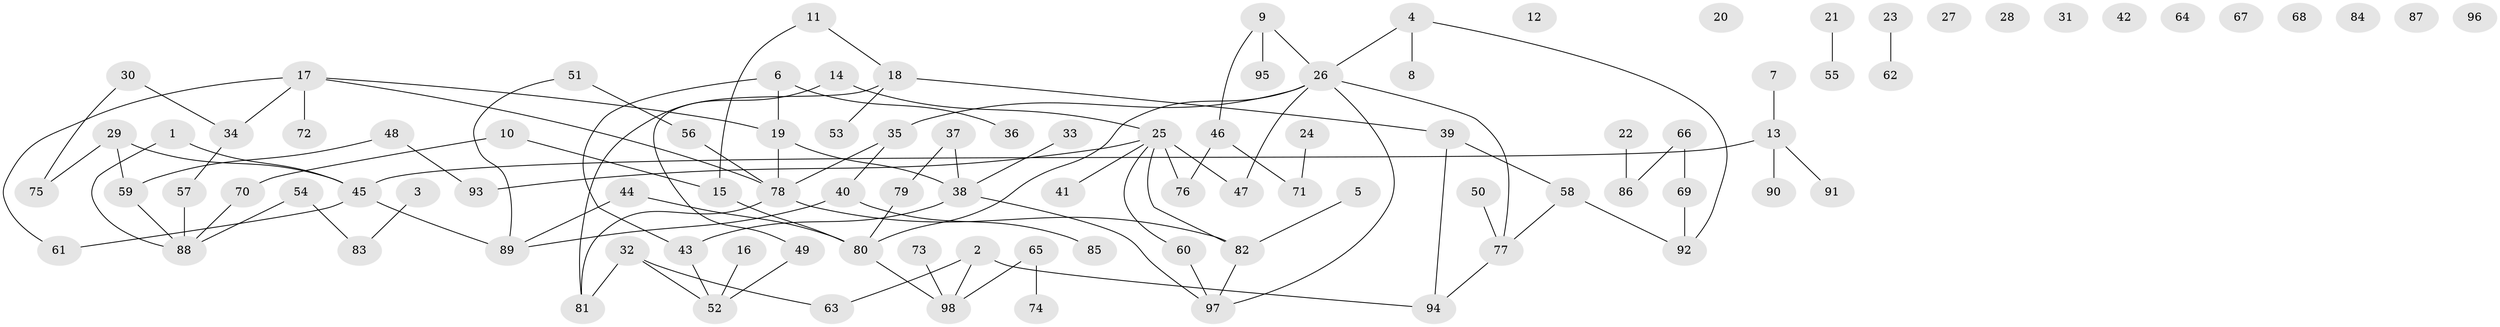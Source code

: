 // coarse degree distribution, {0: 0.4827586206896552, 2: 0.13793103448275862, 1: 0.20689655172413793, 4: 0.06896551724137931, 3: 0.06896551724137931, 8: 0.034482758620689655}
// Generated by graph-tools (version 1.1) at 2025/44/03/04/25 21:44:10]
// undirected, 98 vertices, 107 edges
graph export_dot {
graph [start="1"]
  node [color=gray90,style=filled];
  1;
  2;
  3;
  4;
  5;
  6;
  7;
  8;
  9;
  10;
  11;
  12;
  13;
  14;
  15;
  16;
  17;
  18;
  19;
  20;
  21;
  22;
  23;
  24;
  25;
  26;
  27;
  28;
  29;
  30;
  31;
  32;
  33;
  34;
  35;
  36;
  37;
  38;
  39;
  40;
  41;
  42;
  43;
  44;
  45;
  46;
  47;
  48;
  49;
  50;
  51;
  52;
  53;
  54;
  55;
  56;
  57;
  58;
  59;
  60;
  61;
  62;
  63;
  64;
  65;
  66;
  67;
  68;
  69;
  70;
  71;
  72;
  73;
  74;
  75;
  76;
  77;
  78;
  79;
  80;
  81;
  82;
  83;
  84;
  85;
  86;
  87;
  88;
  89;
  90;
  91;
  92;
  93;
  94;
  95;
  96;
  97;
  98;
  1 -- 45;
  1 -- 88;
  2 -- 63;
  2 -- 94;
  2 -- 98;
  3 -- 83;
  4 -- 8;
  4 -- 26;
  4 -- 92;
  5 -- 82;
  6 -- 19;
  6 -- 36;
  6 -- 43;
  7 -- 13;
  9 -- 26;
  9 -- 46;
  9 -- 95;
  10 -- 15;
  10 -- 70;
  11 -- 15;
  11 -- 18;
  13 -- 45;
  13 -- 90;
  13 -- 91;
  14 -- 25;
  14 -- 81;
  15 -- 80;
  16 -- 52;
  17 -- 19;
  17 -- 34;
  17 -- 61;
  17 -- 72;
  17 -- 78;
  18 -- 39;
  18 -- 49;
  18 -- 53;
  19 -- 38;
  19 -- 78;
  21 -- 55;
  22 -- 86;
  23 -- 62;
  24 -- 71;
  25 -- 41;
  25 -- 47;
  25 -- 60;
  25 -- 76;
  25 -- 82;
  25 -- 93;
  26 -- 35;
  26 -- 47;
  26 -- 77;
  26 -- 80;
  26 -- 97;
  29 -- 45;
  29 -- 59;
  29 -- 75;
  30 -- 34;
  30 -- 75;
  32 -- 52;
  32 -- 63;
  32 -- 81;
  33 -- 38;
  34 -- 57;
  35 -- 40;
  35 -- 78;
  37 -- 38;
  37 -- 79;
  38 -- 43;
  38 -- 97;
  39 -- 58;
  39 -- 94;
  40 -- 85;
  40 -- 89;
  43 -- 52;
  44 -- 80;
  44 -- 89;
  45 -- 61;
  45 -- 89;
  46 -- 71;
  46 -- 76;
  48 -- 59;
  48 -- 93;
  49 -- 52;
  50 -- 77;
  51 -- 56;
  51 -- 89;
  54 -- 83;
  54 -- 88;
  56 -- 78;
  57 -- 88;
  58 -- 77;
  58 -- 92;
  59 -- 88;
  60 -- 97;
  65 -- 74;
  65 -- 98;
  66 -- 69;
  66 -- 86;
  69 -- 92;
  70 -- 88;
  73 -- 98;
  77 -- 94;
  78 -- 81;
  78 -- 82;
  79 -- 80;
  80 -- 98;
  82 -- 97;
}
